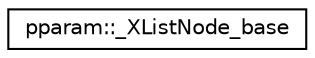 digraph "Graphical Class Hierarchy"
{
 // LATEX_PDF_SIZE
  edge [fontname="Helvetica",fontsize="10",labelfontname="Helvetica",labelfontsize="10"];
  node [fontname="Helvetica",fontsize="10",shape=record];
  rankdir="LR";
  Node0 [label="pparam::_XListNode_base",height=0.2,width=0.4,color="black", fillcolor="white", style="filled",URL="$classpparam_1_1__XListNode__base.html",tooltip=" "];
}
